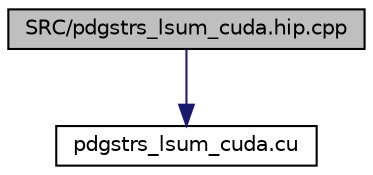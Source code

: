 digraph "SRC/pdgstrs_lsum_cuda.hip.cpp"
{
 // LATEX_PDF_SIZE
  edge [fontname="Helvetica",fontsize="10",labelfontname="Helvetica",labelfontsize="10"];
  node [fontname="Helvetica",fontsize="10",shape=record];
  Node1 [label="SRC/pdgstrs_lsum_cuda.hip.cpp",height=0.2,width=0.4,color="black", fillcolor="grey75", style="filled", fontcolor="black",tooltip=" "];
  Node1 -> Node2 [color="midnightblue",fontsize="10",style="solid",fontname="Helvetica"];
  Node2 [label="pdgstrs_lsum_cuda.cu",height=0.2,width=0.4,color="black", fillcolor="white", style="filled",URL="$pdgstrs__lsum__cuda_8cu.html",tooltip=" "];
}
